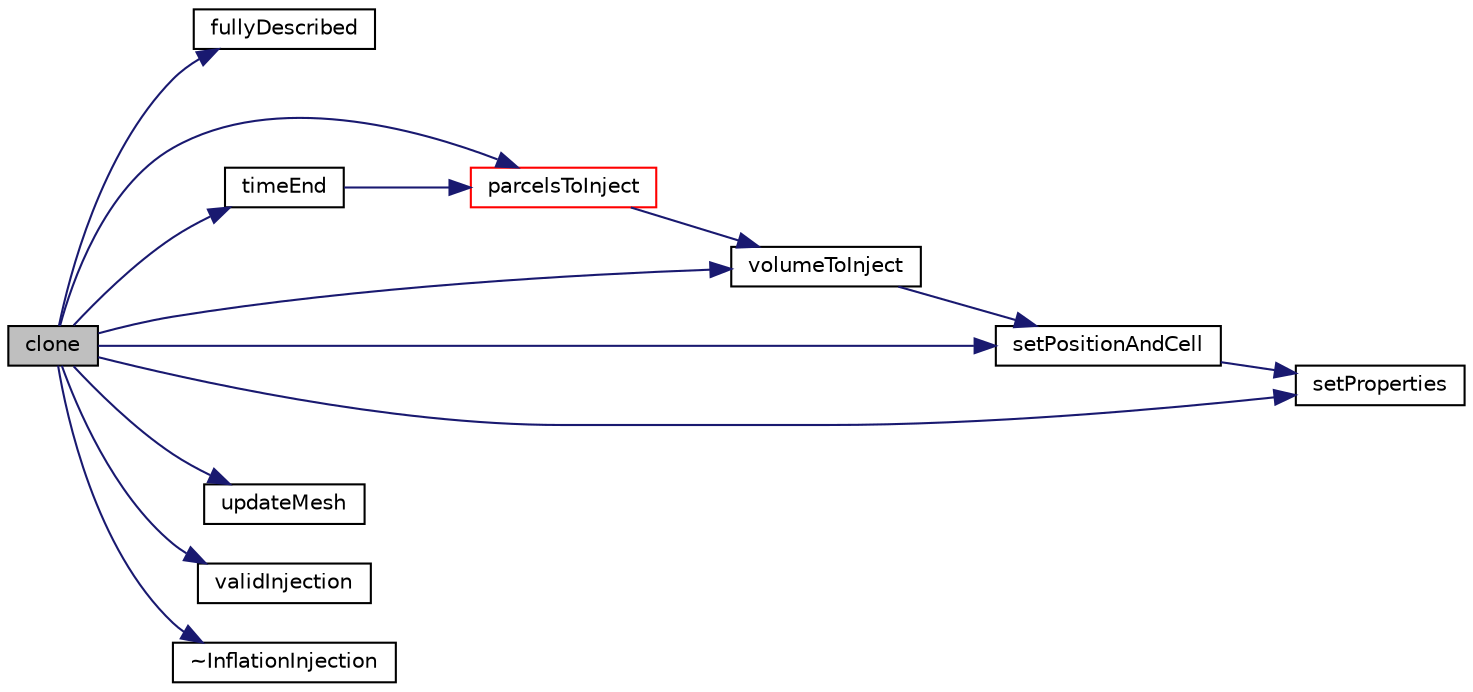 digraph "clone"
{
  bgcolor="transparent";
  edge [fontname="Helvetica",fontsize="10",labelfontname="Helvetica",labelfontsize="10"];
  node [fontname="Helvetica",fontsize="10",shape=record];
  rankdir="LR";
  Node31 [label="clone",height=0.2,width=0.4,color="black", fillcolor="grey75", style="filled", fontcolor="black"];
  Node31 -> Node32 [color="midnightblue",fontsize="10",style="solid",fontname="Helvetica"];
  Node32 [label="fullyDescribed",height=0.2,width=0.4,color="black",URL="$a25197.html#af4fb99083ed1d810af7074f440cb0aa2",tooltip="Flag to identify whether model fully describes the parcel. "];
  Node31 -> Node33 [color="midnightblue",fontsize="10",style="solid",fontname="Helvetica"];
  Node33 [label="parcelsToInject",height=0.2,width=0.4,color="red",URL="$a25197.html#a4c4730db6620caeb697dfb15e7ed265a",tooltip="Number of parcels to introduce relative to SOI. "];
  Node33 -> Node119 [color="midnightblue",fontsize="10",style="solid",fontname="Helvetica"];
  Node119 [label="volumeToInject",height=0.2,width=0.4,color="black",URL="$a25197.html#a429d17f10d15e9c7727159582c3f149b",tooltip="Volume of parcels to introduce relative to SOI. "];
  Node119 -> Node120 [color="midnightblue",fontsize="10",style="solid",fontname="Helvetica"];
  Node120 [label="setPositionAndCell",height=0.2,width=0.4,color="black",URL="$a25197.html#a64ab8345fbd202af3bbab93b25d90105",tooltip="Set the injection position and owner cell, tetFace and tetPt. "];
  Node120 -> Node121 [color="midnightblue",fontsize="10",style="solid",fontname="Helvetica"];
  Node121 [label="setProperties",height=0.2,width=0.4,color="black",URL="$a25197.html#a9c29fb14e9bea94ae75c185efe894b00",tooltip="Set the parcel properties. "];
  Node31 -> Node120 [color="midnightblue",fontsize="10",style="solid",fontname="Helvetica"];
  Node31 -> Node121 [color="midnightblue",fontsize="10",style="solid",fontname="Helvetica"];
  Node31 -> Node122 [color="midnightblue",fontsize="10",style="solid",fontname="Helvetica"];
  Node122 [label="timeEnd",height=0.2,width=0.4,color="black",URL="$a25197.html#afd5e776d9ab536787996546ab74c728d",tooltip="Return the end-of-injection time. "];
  Node122 -> Node33 [color="midnightblue",fontsize="10",style="solid",fontname="Helvetica"];
  Node31 -> Node123 [color="midnightblue",fontsize="10",style="solid",fontname="Helvetica"];
  Node123 [label="updateMesh",height=0.2,width=0.4,color="black",URL="$a25197.html#ae5693a309a936ac1040dd48c2881677f",tooltip="Set injector locations when mesh is updated. "];
  Node31 -> Node124 [color="midnightblue",fontsize="10",style="solid",fontname="Helvetica"];
  Node124 [label="validInjection",height=0.2,width=0.4,color="black",URL="$a25197.html#a6b2f13f20088f7dc14953978d3ee7554",tooltip="Return flag to identify whether or not injection of parcelI is. "];
  Node31 -> Node119 [color="midnightblue",fontsize="10",style="solid",fontname="Helvetica"];
  Node31 -> Node125 [color="midnightblue",fontsize="10",style="solid",fontname="Helvetica"];
  Node125 [label="~InflationInjection",height=0.2,width=0.4,color="black",URL="$a25197.html#abc7120ac4722fcc08e28ad11a65426c3",tooltip="Destructor. "];
}
